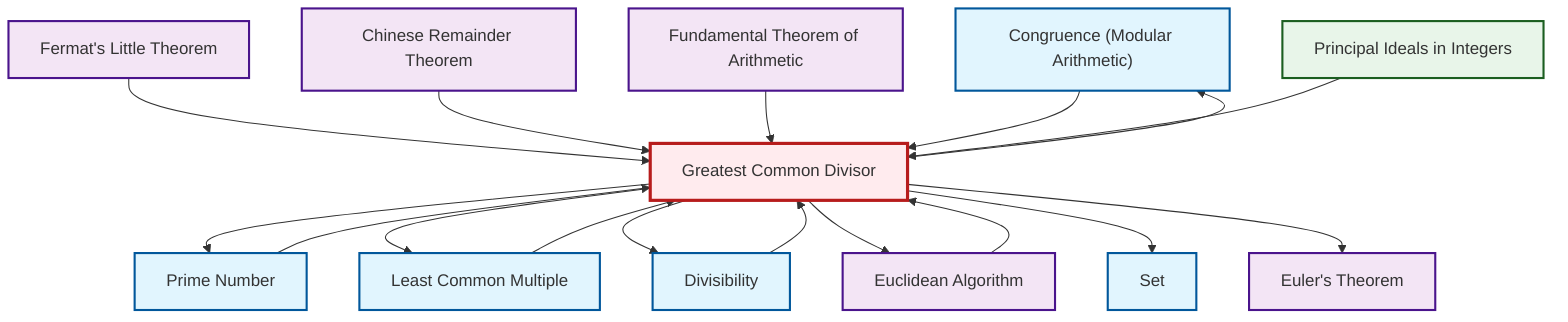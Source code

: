 graph TD
    classDef definition fill:#e1f5fe,stroke:#01579b,stroke-width:2px
    classDef theorem fill:#f3e5f5,stroke:#4a148c,stroke-width:2px
    classDef axiom fill:#fff3e0,stroke:#e65100,stroke-width:2px
    classDef example fill:#e8f5e9,stroke:#1b5e20,stroke-width:2px
    classDef current fill:#ffebee,stroke:#b71c1c,stroke-width:3px
    def-congruence["Congruence (Modular Arithmetic)"]:::definition
    def-divisibility["Divisibility"]:::definition
    def-gcd["Greatest Common Divisor"]:::definition
    def-lcm["Least Common Multiple"]:::definition
    def-prime["Prime Number"]:::definition
    def-set["Set"]:::definition
    ex-principal-ideal["Principal Ideals in Integers"]:::example
    thm-fundamental-arithmetic["Fundamental Theorem of Arithmetic"]:::theorem
    thm-chinese-remainder["Chinese Remainder Theorem"]:::theorem
    thm-fermat-little["Fermat's Little Theorem"]:::theorem
    thm-euclidean-algorithm["Euclidean Algorithm"]:::theorem
    thm-euler["Euler's Theorem"]:::theorem
    thm-fermat-little --> def-gcd
    def-divisibility --> def-gcd
    def-gcd --> def-prime
    thm-chinese-remainder --> def-gcd
    def-lcm --> def-gcd
    def-gcd --> def-congruence
    thm-fundamental-arithmetic --> def-gcd
    def-gcd --> def-lcm
    def-gcd --> def-divisibility
    def-gcd --> thm-euclidean-algorithm
    thm-euclidean-algorithm --> def-gcd
    def-gcd --> def-set
    def-congruence --> def-gcd
    ex-principal-ideal --> def-gcd
    def-gcd --> thm-euler
    def-prime --> def-gcd
    class def-gcd current